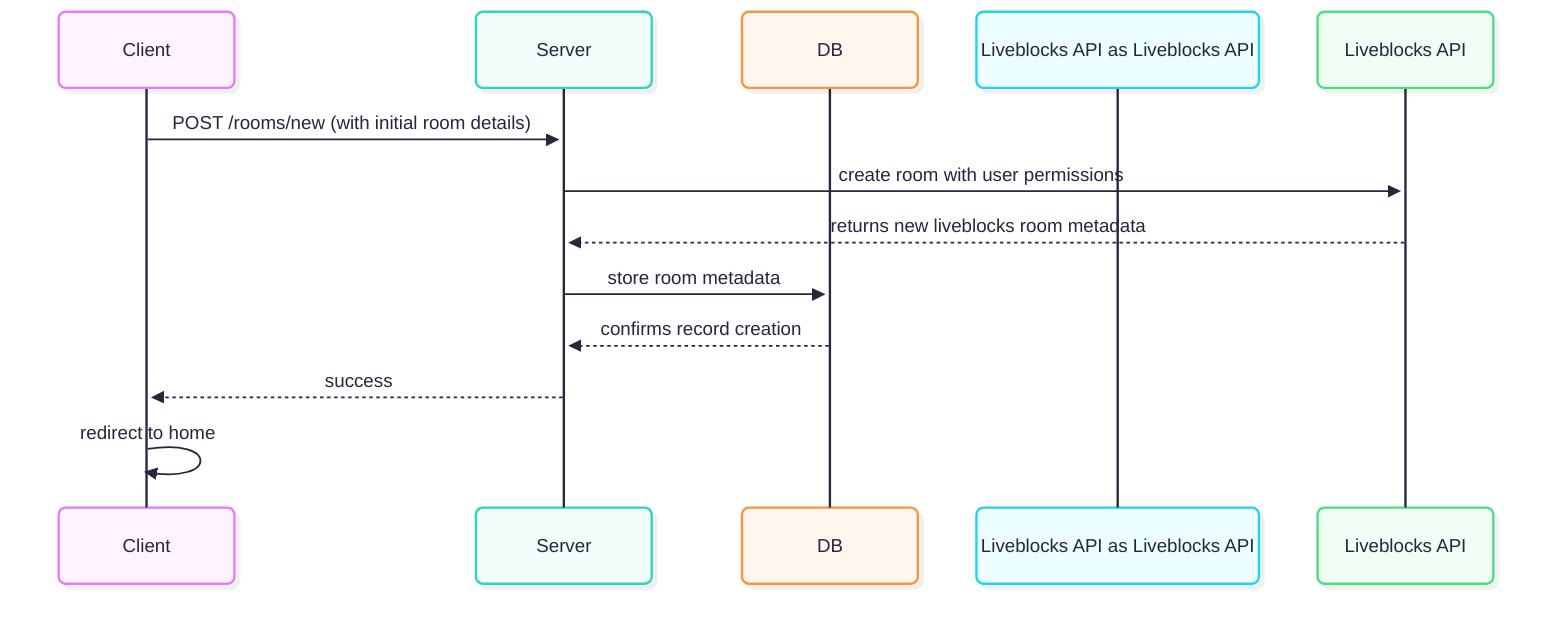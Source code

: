---
config:
  theme: redux-color
  look: neo
---
sequenceDiagram
  participant Client as Client
  participant Server as Server
  participant DB as DB
  participant Liveblocks API as Liveblocks API
  Client ->> Server: POST /rooms/new (with initial room details)
  Server ->> Liveblocks API: create room with user permissions
  Liveblocks API -->> Server: returns new liveblocks room metadata
  Server ->> DB: store room metadata
  DB -->> Server: confirms record creation
  Server -->> Client: success
  Client ->> Client: redirect to home